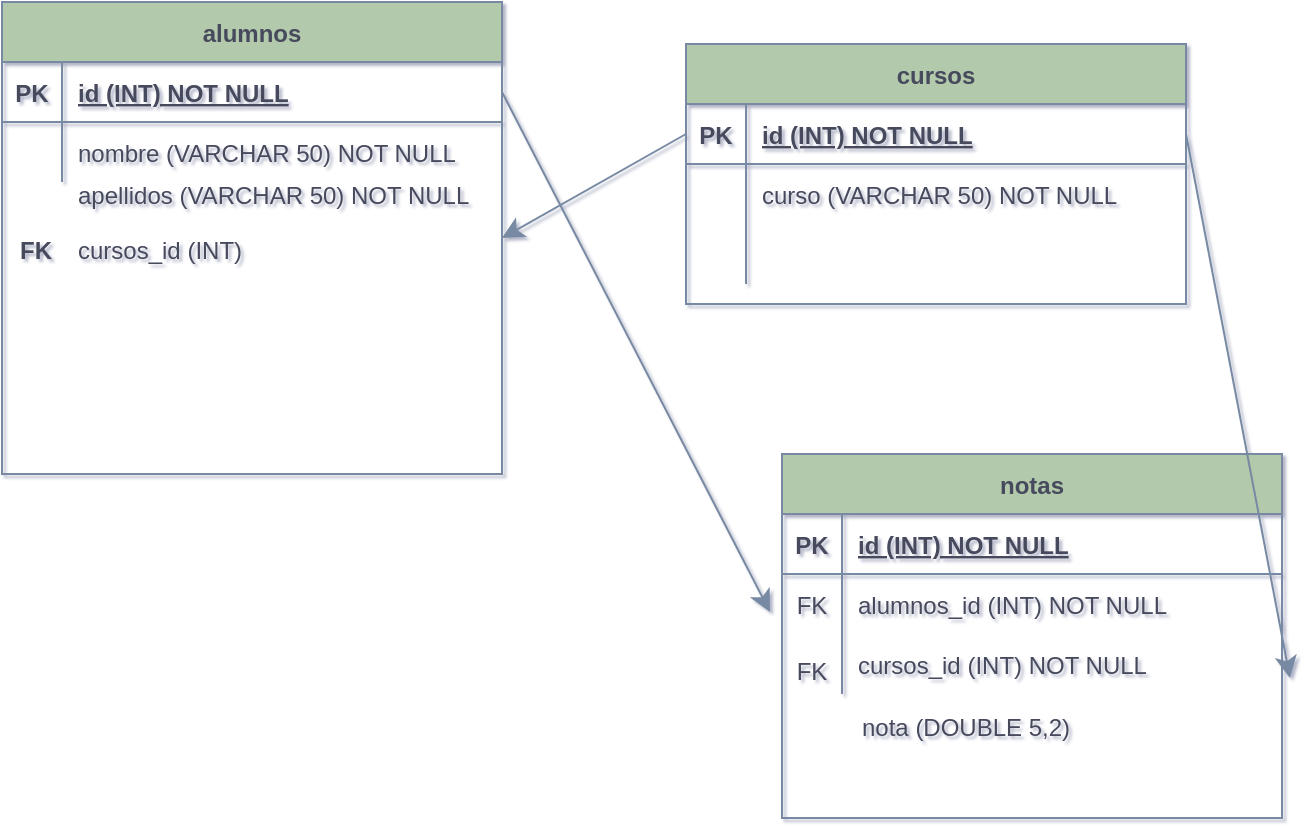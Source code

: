 <mxfile version="24.4.13" type="device" pages="2">
  <diagram id="R2lEEEUBdFMjLlhIrx00" name="Page-1">
    <mxGraphModel dx="990" dy="484" grid="0" gridSize="10" guides="1" tooltips="1" connect="1" arrows="1" fold="1" page="1" pageScale="1" pageWidth="850" pageHeight="1100" math="0" shadow="1" extFonts="Permanent Marker^https://fonts.googleapis.com/css?family=Permanent+Marker">
      <root>
        <mxCell id="0" />
        <mxCell id="1" parent="0" />
        <mxCell id="C-vyLk0tnHw3VtMMgP7b-2" value="cursos" style="shape=table;startSize=30;container=1;collapsible=1;childLayout=tableLayout;fixedRows=1;rowLines=0;fontStyle=1;align=center;resizeLast=1;labelBackgroundColor=none;fillColor=#B2C9AB;strokeColor=#788AA3;fontColor=#46495D;" parent="1" vertex="1">
          <mxGeometry x="371" y="58" width="250" height="130" as="geometry" />
        </mxCell>
        <mxCell id="C-vyLk0tnHw3VtMMgP7b-3" value="" style="shape=partialRectangle;collapsible=0;dropTarget=0;pointerEvents=0;fillColor=none;points=[[0,0.5],[1,0.5]];portConstraint=eastwest;top=0;left=0;right=0;bottom=1;labelBackgroundColor=none;strokeColor=#788AA3;fontColor=#46495D;" parent="C-vyLk0tnHw3VtMMgP7b-2" vertex="1">
          <mxGeometry y="30" width="250" height="30" as="geometry" />
        </mxCell>
        <mxCell id="C-vyLk0tnHw3VtMMgP7b-4" value="PK" style="shape=partialRectangle;overflow=hidden;connectable=0;fillColor=none;top=0;left=0;bottom=0;right=0;fontStyle=1;labelBackgroundColor=none;strokeColor=#788AA3;fontColor=#46495D;" parent="C-vyLk0tnHw3VtMMgP7b-3" vertex="1">
          <mxGeometry width="30" height="30" as="geometry">
            <mxRectangle width="30" height="30" as="alternateBounds" />
          </mxGeometry>
        </mxCell>
        <mxCell id="C-vyLk0tnHw3VtMMgP7b-5" value="id (INT) NOT NULL " style="shape=partialRectangle;overflow=hidden;connectable=0;fillColor=none;top=0;left=0;bottom=0;right=0;align=left;spacingLeft=6;fontStyle=5;labelBackgroundColor=none;strokeColor=#788AA3;fontColor=#46495D;" parent="C-vyLk0tnHw3VtMMgP7b-3" vertex="1">
          <mxGeometry x="30" width="220" height="30" as="geometry">
            <mxRectangle width="220" height="30" as="alternateBounds" />
          </mxGeometry>
        </mxCell>
        <mxCell id="C-vyLk0tnHw3VtMMgP7b-6" value="" style="shape=partialRectangle;collapsible=0;dropTarget=0;pointerEvents=0;fillColor=none;points=[[0,0.5],[1,0.5]];portConstraint=eastwest;top=0;left=0;right=0;bottom=0;labelBackgroundColor=none;strokeColor=#788AA3;fontColor=#46495D;" parent="C-vyLk0tnHw3VtMMgP7b-2" vertex="1">
          <mxGeometry y="60" width="250" height="30" as="geometry" />
        </mxCell>
        <mxCell id="C-vyLk0tnHw3VtMMgP7b-7" value="" style="shape=partialRectangle;overflow=hidden;connectable=0;fillColor=none;top=0;left=0;bottom=0;right=0;labelBackgroundColor=none;strokeColor=#788AA3;fontColor=#46495D;" parent="C-vyLk0tnHw3VtMMgP7b-6" vertex="1">
          <mxGeometry width="30" height="30" as="geometry">
            <mxRectangle width="30" height="30" as="alternateBounds" />
          </mxGeometry>
        </mxCell>
        <mxCell id="C-vyLk0tnHw3VtMMgP7b-8" value="curso (VARCHAR 50) NOT NULL" style="shape=partialRectangle;overflow=hidden;connectable=0;fillColor=none;top=0;left=0;bottom=0;right=0;align=left;spacingLeft=6;labelBackgroundColor=none;strokeColor=#788AA3;fontColor=#46495D;" parent="C-vyLk0tnHw3VtMMgP7b-6" vertex="1">
          <mxGeometry x="30" width="220" height="30" as="geometry">
            <mxRectangle width="220" height="30" as="alternateBounds" />
          </mxGeometry>
        </mxCell>
        <mxCell id="C-vyLk0tnHw3VtMMgP7b-9" value="" style="shape=partialRectangle;collapsible=0;dropTarget=0;pointerEvents=0;fillColor=none;points=[[0,0.5],[1,0.5]];portConstraint=eastwest;top=0;left=0;right=0;bottom=0;labelBackgroundColor=none;strokeColor=#788AA3;fontColor=#46495D;" parent="C-vyLk0tnHw3VtMMgP7b-2" vertex="1">
          <mxGeometry y="90" width="250" height="30" as="geometry" />
        </mxCell>
        <mxCell id="C-vyLk0tnHw3VtMMgP7b-10" value="" style="shape=partialRectangle;overflow=hidden;connectable=0;fillColor=none;top=0;left=0;bottom=0;right=0;labelBackgroundColor=none;strokeColor=#788AA3;fontColor=#46495D;" parent="C-vyLk0tnHw3VtMMgP7b-9" vertex="1">
          <mxGeometry width="30" height="30" as="geometry">
            <mxRectangle width="30" height="30" as="alternateBounds" />
          </mxGeometry>
        </mxCell>
        <mxCell id="C-vyLk0tnHw3VtMMgP7b-11" value="" style="shape=partialRectangle;overflow=hidden;connectable=0;fillColor=none;top=0;left=0;bottom=0;right=0;align=left;spacingLeft=6;labelBackgroundColor=none;strokeColor=#788AA3;fontColor=#46495D;" parent="C-vyLk0tnHw3VtMMgP7b-9" vertex="1">
          <mxGeometry x="30" width="220" height="30" as="geometry">
            <mxRectangle width="220" height="30" as="alternateBounds" />
          </mxGeometry>
        </mxCell>
        <mxCell id="C-vyLk0tnHw3VtMMgP7b-13" value="notas" style="shape=table;startSize=30;container=1;collapsible=1;childLayout=tableLayout;fixedRows=1;rowLines=0;fontStyle=1;align=center;resizeLast=1;labelBackgroundColor=none;fillColor=#B2C9AB;strokeColor=#788AA3;fontColor=#46495D;" parent="1" vertex="1">
          <mxGeometry x="419" y="263" width="250" height="182" as="geometry" />
        </mxCell>
        <mxCell id="C-vyLk0tnHw3VtMMgP7b-14" value="" style="shape=partialRectangle;collapsible=0;dropTarget=0;pointerEvents=0;fillColor=none;points=[[0,0.5],[1,0.5]];portConstraint=eastwest;top=0;left=0;right=0;bottom=1;labelBackgroundColor=none;strokeColor=#788AA3;fontColor=#46495D;" parent="C-vyLk0tnHw3VtMMgP7b-13" vertex="1">
          <mxGeometry y="30" width="250" height="30" as="geometry" />
        </mxCell>
        <mxCell id="C-vyLk0tnHw3VtMMgP7b-15" value="PK" style="shape=partialRectangle;overflow=hidden;connectable=0;fillColor=none;top=0;left=0;bottom=0;right=0;fontStyle=1;labelBackgroundColor=none;strokeColor=#788AA3;fontColor=#46495D;" parent="C-vyLk0tnHw3VtMMgP7b-14" vertex="1">
          <mxGeometry width="30" height="30" as="geometry">
            <mxRectangle width="30" height="30" as="alternateBounds" />
          </mxGeometry>
        </mxCell>
        <mxCell id="C-vyLk0tnHw3VtMMgP7b-16" value="id (INT) NOT NULL " style="shape=partialRectangle;overflow=hidden;connectable=0;fillColor=none;top=0;left=0;bottom=0;right=0;align=left;spacingLeft=6;fontStyle=5;labelBackgroundColor=none;strokeColor=#788AA3;fontColor=#46495D;" parent="C-vyLk0tnHw3VtMMgP7b-14" vertex="1">
          <mxGeometry x="30" width="220" height="30" as="geometry">
            <mxRectangle width="220" height="30" as="alternateBounds" />
          </mxGeometry>
        </mxCell>
        <mxCell id="C-vyLk0tnHw3VtMMgP7b-17" value="" style="shape=partialRectangle;collapsible=0;dropTarget=0;pointerEvents=0;fillColor=none;points=[[0,0.5],[1,0.5]];portConstraint=eastwest;top=0;left=0;right=0;bottom=0;labelBackgroundColor=none;strokeColor=#788AA3;fontColor=#46495D;" parent="C-vyLk0tnHw3VtMMgP7b-13" vertex="1">
          <mxGeometry y="60" width="250" height="30" as="geometry" />
        </mxCell>
        <mxCell id="C-vyLk0tnHw3VtMMgP7b-18" value="FK" style="shape=partialRectangle;overflow=hidden;connectable=0;fillColor=none;top=0;left=0;bottom=0;right=0;labelBackgroundColor=none;strokeColor=#788AA3;fontColor=#46495D;" parent="C-vyLk0tnHw3VtMMgP7b-17" vertex="1">
          <mxGeometry width="30" height="30" as="geometry">
            <mxRectangle width="30" height="30" as="alternateBounds" />
          </mxGeometry>
        </mxCell>
        <mxCell id="C-vyLk0tnHw3VtMMgP7b-19" value="alumnos_id (INT) NOT NULL" style="shape=partialRectangle;overflow=hidden;connectable=0;fillColor=none;top=0;left=0;bottom=0;right=0;align=left;spacingLeft=6;labelBackgroundColor=none;strokeColor=#788AA3;fontColor=#46495D;" parent="C-vyLk0tnHw3VtMMgP7b-17" vertex="1">
          <mxGeometry x="30" width="220" height="30" as="geometry">
            <mxRectangle width="220" height="30" as="alternateBounds" />
          </mxGeometry>
        </mxCell>
        <mxCell id="C-vyLk0tnHw3VtMMgP7b-20" value="" style="shape=partialRectangle;collapsible=0;dropTarget=0;pointerEvents=0;fillColor=none;points=[[0,0.5],[1,0.5]];portConstraint=eastwest;top=0;left=0;right=0;bottom=0;labelBackgroundColor=none;strokeColor=#788AA3;fontColor=#46495D;" parent="C-vyLk0tnHw3VtMMgP7b-13" vertex="1">
          <mxGeometry y="90" width="250" height="30" as="geometry" />
        </mxCell>
        <mxCell id="C-vyLk0tnHw3VtMMgP7b-21" value="" style="shape=partialRectangle;overflow=hidden;connectable=0;fillColor=none;top=0;left=0;bottom=0;right=0;labelBackgroundColor=none;strokeColor=#788AA3;fontColor=#46495D;" parent="C-vyLk0tnHw3VtMMgP7b-20" vertex="1">
          <mxGeometry width="30" height="30" as="geometry">
            <mxRectangle width="30" height="30" as="alternateBounds" />
          </mxGeometry>
        </mxCell>
        <mxCell id="C-vyLk0tnHw3VtMMgP7b-22" value="cursos_id (INT) NOT NULL" style="shape=partialRectangle;overflow=hidden;connectable=0;fillColor=none;top=0;left=0;bottom=0;right=0;align=left;spacingLeft=6;labelBackgroundColor=none;strokeColor=#788AA3;fontColor=#46495D;" parent="C-vyLk0tnHw3VtMMgP7b-20" vertex="1">
          <mxGeometry x="30" width="220" height="30" as="geometry">
            <mxRectangle width="220" height="30" as="alternateBounds" />
          </mxGeometry>
        </mxCell>
        <mxCell id="vuS2HzvI9pzghINhtKra-7" style="edgeStyle=none;curved=1;rounded=0;orthogonalLoop=1;jettySize=auto;html=1;exitX=0;exitY=0.5;exitDx=0;exitDy=0;entryX=1;entryY=0.5;entryDx=0;entryDy=0;fontSize=12;startSize=8;endSize=8;labelBackgroundColor=none;strokeColor=#788AA3;fontColor=default;" edge="1" parent="1" source="C-vyLk0tnHw3VtMMgP7b-3" target="C-vyLk0tnHw3VtMMgP7b-23">
          <mxGeometry relative="1" as="geometry" />
        </mxCell>
        <mxCell id="vuS2HzvI9pzghINhtKra-10" value="" style="group;labelBackgroundColor=none;fontColor=#46495D;" vertex="1" connectable="0" parent="1">
          <mxGeometry x="29" y="37" width="250" height="236" as="geometry" />
        </mxCell>
        <mxCell id="C-vyLk0tnHw3VtMMgP7b-23" value="alumnos" style="shape=table;startSize=30;container=1;collapsible=1;childLayout=tableLayout;fixedRows=1;rowLines=0;fontStyle=1;align=center;resizeLast=1;labelBackgroundColor=none;fillColor=#B2C9AB;strokeColor=#788AA3;fontColor=#46495D;" parent="vuS2HzvI9pzghINhtKra-10" vertex="1">
          <mxGeometry width="250" height="236" as="geometry">
            <mxRectangle x="70" y="60" width="80" height="30" as="alternateBounds" />
          </mxGeometry>
        </mxCell>
        <mxCell id="C-vyLk0tnHw3VtMMgP7b-24" value="" style="shape=partialRectangle;collapsible=0;dropTarget=0;pointerEvents=0;fillColor=none;points=[[0,0.5],[1,0.5]];portConstraint=eastwest;top=0;left=0;right=0;bottom=1;labelBackgroundColor=none;strokeColor=#788AA3;fontColor=#46495D;" parent="C-vyLk0tnHw3VtMMgP7b-23" vertex="1">
          <mxGeometry y="30" width="250" height="30" as="geometry" />
        </mxCell>
        <mxCell id="C-vyLk0tnHw3VtMMgP7b-25" value="PK" style="shape=partialRectangle;overflow=hidden;connectable=0;fillColor=none;top=0;left=0;bottom=0;right=0;fontStyle=1;labelBackgroundColor=none;strokeColor=#788AA3;fontColor=#46495D;" parent="C-vyLk0tnHw3VtMMgP7b-24" vertex="1">
          <mxGeometry width="30" height="30" as="geometry">
            <mxRectangle width="30" height="30" as="alternateBounds" />
          </mxGeometry>
        </mxCell>
        <mxCell id="C-vyLk0tnHw3VtMMgP7b-26" value="id (INT) NOT NULL " style="shape=partialRectangle;overflow=hidden;connectable=0;fillColor=none;top=0;left=0;bottom=0;right=0;align=left;spacingLeft=6;fontStyle=5;labelBackgroundColor=none;strokeColor=#788AA3;fontColor=#46495D;" parent="C-vyLk0tnHw3VtMMgP7b-24" vertex="1">
          <mxGeometry x="30" width="220" height="30" as="geometry">
            <mxRectangle width="220" height="30" as="alternateBounds" />
          </mxGeometry>
        </mxCell>
        <mxCell id="C-vyLk0tnHw3VtMMgP7b-27" value="" style="shape=partialRectangle;collapsible=0;dropTarget=0;pointerEvents=0;fillColor=none;points=[[0,0.5],[1,0.5]];portConstraint=eastwest;top=0;left=0;right=0;bottom=0;labelBackgroundColor=none;strokeColor=#788AA3;fontColor=#46495D;" parent="C-vyLk0tnHw3VtMMgP7b-23" vertex="1">
          <mxGeometry y="60" width="250" height="30" as="geometry" />
        </mxCell>
        <mxCell id="C-vyLk0tnHw3VtMMgP7b-28" value="" style="shape=partialRectangle;overflow=hidden;connectable=0;fillColor=none;top=0;left=0;bottom=0;right=0;labelBackgroundColor=none;strokeColor=#788AA3;fontColor=#46495D;" parent="C-vyLk0tnHw3VtMMgP7b-27" vertex="1">
          <mxGeometry width="30" height="30" as="geometry">
            <mxRectangle width="30" height="30" as="alternateBounds" />
          </mxGeometry>
        </mxCell>
        <mxCell id="C-vyLk0tnHw3VtMMgP7b-29" value="nombre (VARCHAR 50) NOT NULL" style="shape=partialRectangle;overflow=hidden;connectable=0;fillColor=none;top=0;left=0;bottom=0;right=0;align=left;spacingLeft=6;labelBackgroundColor=none;strokeColor=#788AA3;fontColor=#46495D;" parent="C-vyLk0tnHw3VtMMgP7b-27" vertex="1">
          <mxGeometry x="30" width="220" height="30" as="geometry">
            <mxRectangle width="220" height="30" as="alternateBounds" />
          </mxGeometry>
        </mxCell>
        <mxCell id="vuS2HzvI9pzghINhtKra-1" value="apellidos (VARCHAR 50) NOT NULL" style="shape=partialRectangle;overflow=hidden;connectable=0;fillColor=none;top=0;left=0;bottom=0;right=0;align=left;spacingLeft=6;labelBackgroundColor=none;strokeColor=#788AA3;fontColor=#46495D;" vertex="1" parent="vuS2HzvI9pzghINhtKra-10">
          <mxGeometry x="30" y="82.326" width="220" height="27.442" as="geometry">
            <mxRectangle width="220" height="30" as="alternateBounds" />
          </mxGeometry>
        </mxCell>
        <mxCell id="vuS2HzvI9pzghINhtKra-2" value="cursos_id (INT)" style="shape=partialRectangle;overflow=hidden;connectable=0;fillColor=none;top=0;left=0;bottom=0;right=0;align=left;spacingLeft=6;labelBackgroundColor=none;strokeColor=#788AA3;fontColor=#46495D;" vertex="1" parent="vuS2HzvI9pzghINhtKra-10">
          <mxGeometry x="30" y="109.767" width="218" height="27.442" as="geometry">
            <mxRectangle width="220" height="30" as="alternateBounds" />
          </mxGeometry>
        </mxCell>
        <mxCell id="vuS2HzvI9pzghINhtKra-3" value="FK" style="shape=partialRectangle;overflow=hidden;connectable=0;fillColor=none;top=0;left=0;bottom=0;right=0;fontStyle=1;labelBackgroundColor=none;strokeColor=#788AA3;fontColor=#46495D;" vertex="1" parent="vuS2HzvI9pzghINhtKra-10">
          <mxGeometry x="2" y="109.767" width="30" height="27.442" as="geometry">
            <mxRectangle width="30" height="30" as="alternateBounds" />
          </mxGeometry>
        </mxCell>
        <mxCell id="vuS2HzvI9pzghINhtKra-11" value="FK" style="shape=partialRectangle;overflow=hidden;connectable=0;fillColor=none;top=0;left=0;bottom=0;right=0;labelBackgroundColor=none;strokeColor=#788AA3;fontColor=#46495D;" vertex="1" parent="1">
          <mxGeometry x="419" y="356" width="30" height="30" as="geometry">
            <mxRectangle width="30" height="30" as="alternateBounds" />
          </mxGeometry>
        </mxCell>
        <mxCell id="vuS2HzvI9pzghINhtKra-12" value="" style="shape=partialRectangle;collapsible=0;dropTarget=0;pointerEvents=0;fillColor=none;points=[[0,0.5],[1,0.5]];portConstraint=eastwest;top=0;left=0;right=0;bottom=0;labelBackgroundColor=none;strokeColor=#788AA3;fontColor=#46495D;" vertex="1" parent="1">
          <mxGeometry x="421" y="384" width="250" height="30" as="geometry" />
        </mxCell>
        <mxCell id="vuS2HzvI9pzghINhtKra-13" value="" style="shape=partialRectangle;overflow=hidden;connectable=0;fillColor=none;top=0;left=0;bottom=0;right=0;labelBackgroundColor=none;strokeColor=#788AA3;fontColor=#46495D;" vertex="1" parent="vuS2HzvI9pzghINhtKra-12">
          <mxGeometry width="30" height="30" as="geometry">
            <mxRectangle width="30" height="30" as="alternateBounds" />
          </mxGeometry>
        </mxCell>
        <mxCell id="vuS2HzvI9pzghINhtKra-14" value="nota (DOUBLE 5,2)" style="shape=partialRectangle;overflow=hidden;connectable=0;fillColor=none;top=0;left=0;bottom=0;right=0;align=left;spacingLeft=6;labelBackgroundColor=none;strokeColor=#788AA3;fontColor=#46495D;" vertex="1" parent="vuS2HzvI9pzghINhtKra-12">
          <mxGeometry x="30" width="220" height="30" as="geometry">
            <mxRectangle width="220" height="30" as="alternateBounds" />
          </mxGeometry>
        </mxCell>
        <mxCell id="vuS2HzvI9pzghINhtKra-15" style="edgeStyle=none;curved=1;rounded=0;orthogonalLoop=1;jettySize=auto;html=1;exitX=1;exitY=0.5;exitDx=0;exitDy=0;entryX=1.016;entryY=0.733;entryDx=0;entryDy=0;entryPerimeter=0;fontSize=12;startSize=8;endSize=8;labelBackgroundColor=none;strokeColor=#788AA3;fontColor=default;" edge="1" parent="1" source="C-vyLk0tnHw3VtMMgP7b-3" target="C-vyLk0tnHw3VtMMgP7b-20">
          <mxGeometry relative="1" as="geometry" />
        </mxCell>
        <mxCell id="vuS2HzvI9pzghINhtKra-16" style="edgeStyle=none;curved=1;rounded=0;orthogonalLoop=1;jettySize=auto;html=1;exitX=1;exitY=0.5;exitDx=0;exitDy=0;entryX=-0.024;entryY=0.633;entryDx=0;entryDy=0;entryPerimeter=0;fontSize=12;startSize=8;endSize=8;labelBackgroundColor=none;strokeColor=#788AA3;fontColor=default;" edge="1" parent="1" source="C-vyLk0tnHw3VtMMgP7b-24" target="C-vyLk0tnHw3VtMMgP7b-17">
          <mxGeometry relative="1" as="geometry" />
        </mxCell>
      </root>
    </mxGraphModel>
  </diagram>
  <diagram id="Ib0ebQVEcTWkzUm3vM1v" name="Página-2">
    <mxGraphModel dx="2702" dy="2387" grid="1" gridSize="10" guides="1" tooltips="1" connect="1" arrows="1" fold="1" page="0" pageScale="1" pageWidth="827" pageHeight="1169" math="0" shadow="0">
      <root>
        <mxCell id="0" />
        <mxCell id="1" parent="0" />
        <mxCell id="83nyltR5_YI8LMSitUvy-1" value="FORMULARIO REGISTRO ALUMNOS" style="text;strokeColor=none;fillColor=none;html=1;align=center;verticalAlign=middle;whiteSpace=wrap;rounded=0;fontSize=16;" vertex="1" parent="1">
          <mxGeometry x="-920" y="-1600" width="310" height="30" as="geometry" />
        </mxCell>
        <mxCell id="83nyltR5_YI8LMSitUvy-2" value="" style="rounded=0;whiteSpace=wrap;html=1;" vertex="1" parent="1">
          <mxGeometry x="-900" y="-1560" width="240" height="220" as="geometry" />
        </mxCell>
        <mxCell id="83nyltR5_YI8LMSitUvy-3" value="NOMBRE - TEXT" style="rounded=0;whiteSpace=wrap;html=1;" vertex="1" parent="1">
          <mxGeometry x="-880" y="-1510" width="140" height="30" as="geometry" />
        </mxCell>
        <mxCell id="nsLu2nQAvlt8Zq1SWlXn-1" value="APELLIDOS - TEXT" style="rounded=0;whiteSpace=wrap;html=1;" vertex="1" parent="1">
          <mxGeometry x="-880" y="-1460" width="140" height="30" as="geometry" />
        </mxCell>
        <mxCell id="nsLu2nQAvlt8Zq1SWlXn-2" value="CURSO - SELECT" style="rounded=0;whiteSpace=wrap;html=1;" vertex="1" parent="1">
          <mxGeometry x="-880" y="-1410" width="140" height="30" as="geometry" />
        </mxCell>
        <mxCell id="nsLu2nQAvlt8Zq1SWlXn-3" value="Alta alumn@s" style="text;strokeColor=none;fillColor=none;html=1;align=center;verticalAlign=middle;whiteSpace=wrap;rounded=0;fontSize=16;" vertex="1" parent="1">
          <mxGeometry x="-880" y="-1550" width="130" height="30" as="geometry" />
        </mxCell>
        <mxCell id="nsLu2nQAvlt8Zq1SWlXn-4" value="AÑADIR - BUTTON" style="rounded=0;whiteSpace=wrap;html=1;" vertex="1" parent="1">
          <mxGeometry x="-730" y="-1390" width="60" height="40" as="geometry" />
        </mxCell>
        <mxCell id="nsLu2nQAvlt8Zq1SWlXn-5" value="" style="rounded=0;whiteSpace=wrap;html=1;" vertex="1" parent="1">
          <mxGeometry x="-540" y="-1560" width="240" height="150" as="geometry" />
        </mxCell>
        <mxCell id="nsLu2nQAvlt8Zq1SWlXn-6" value="CURSO - TEXT" style="rounded=0;whiteSpace=wrap;html=1;" vertex="1" parent="1">
          <mxGeometry x="-520" y="-1510" width="140" height="30" as="geometry" />
        </mxCell>
        <mxCell id="nsLu2nQAvlt8Zq1SWlXn-9" value="Alta Cursos" style="text;strokeColor=none;fillColor=none;html=1;align=center;verticalAlign=middle;whiteSpace=wrap;rounded=0;fontSize=16;" vertex="1" parent="1">
          <mxGeometry x="-520" y="-1550" width="130" height="30" as="geometry" />
        </mxCell>
        <mxCell id="nsLu2nQAvlt8Zq1SWlXn-10" value="AÑADIR - BUTTON" style="rounded=0;whiteSpace=wrap;html=1;" vertex="1" parent="1">
          <mxGeometry x="-370" y="-1470" width="60" height="40" as="geometry" />
        </mxCell>
        <mxCell id="nsLu2nQAvlt8Zq1SWlXn-11" value="FORMULARIO REGISTRO CURSOS" style="text;strokeColor=none;fillColor=none;html=1;align=center;verticalAlign=middle;whiteSpace=wrap;rounded=0;fontSize=16;" vertex="1" parent="1">
          <mxGeometry x="-560" y="-1600" width="310" height="30" as="geometry" />
        </mxCell>
        <mxCell id="nsLu2nQAvlt8Zq1SWlXn-12" value="FORMULARIO REGISTRO NOTAS" style="text;strokeColor=none;fillColor=none;html=1;align=center;verticalAlign=middle;whiteSpace=wrap;rounded=0;fontSize=16;" vertex="1" parent="1">
          <mxGeometry x="-230" y="-1600" width="310" height="30" as="geometry" />
        </mxCell>
        <mxCell id="nsLu2nQAvlt8Zq1SWlXn-13" value="" style="rounded=0;whiteSpace=wrap;html=1;" vertex="1" parent="1">
          <mxGeometry x="-210" y="-1560" width="240" height="220" as="geometry" />
        </mxCell>
        <mxCell id="nsLu2nQAvlt8Zq1SWlXn-14" value="ALUMNO - SELECT" style="rounded=0;whiteSpace=wrap;html=1;" vertex="1" parent="1">
          <mxGeometry x="-190" y="-1510" width="140" height="30" as="geometry" />
        </mxCell>
        <mxCell id="nsLu2nQAvlt8Zq1SWlXn-15" value="CURSO - SELECT" style="rounded=0;whiteSpace=wrap;html=1;" vertex="1" parent="1">
          <mxGeometry x="-190" y="-1460" width="140" height="30" as="geometry" />
        </mxCell>
        <mxCell id="nsLu2nQAvlt8Zq1SWlXn-16" value="NOTA - TEXT" style="rounded=0;whiteSpace=wrap;html=1;" vertex="1" parent="1">
          <mxGeometry x="-190" y="-1410" width="140" height="30" as="geometry" />
        </mxCell>
        <mxCell id="nsLu2nQAvlt8Zq1SWlXn-17" value="Asignar notas alumn@s" style="text;strokeColor=none;fillColor=none;html=1;align=center;verticalAlign=middle;whiteSpace=wrap;rounded=0;fontSize=16;" vertex="1" parent="1">
          <mxGeometry x="-190" y="-1550" width="180" height="30" as="geometry" />
        </mxCell>
        <mxCell id="nsLu2nQAvlt8Zq1SWlXn-18" value="AÑADIR - BUTTON" style="rounded=0;whiteSpace=wrap;html=1;" vertex="1" parent="1">
          <mxGeometry x="-40" y="-1390" width="60" height="40" as="geometry" />
        </mxCell>
        <mxCell id="nsLu2nQAvlt8Zq1SWlXn-19" value="INFORME&amp;nbsp; ALUMNOS CURSOS NOTAS" style="text;strokeColor=none;fillColor=none;html=1;align=center;verticalAlign=middle;whiteSpace=wrap;rounded=0;fontSize=16;" vertex="1" parent="1">
          <mxGeometry x="-910" y="-1300" width="330" height="30" as="geometry" />
        </mxCell>
        <mxCell id="nsLu2nQAvlt8Zq1SWlXn-20" value="" style="rounded=0;whiteSpace=wrap;html=1;" vertex="1" parent="1">
          <mxGeometry x="-900" y="-1250" width="410" height="220" as="geometry" />
        </mxCell>
        <mxCell id="nsLu2nQAvlt8Zq1SWlXn-21" value="NOMBRE" style="rounded=0;whiteSpace=wrap;html=1;" vertex="1" parent="1">
          <mxGeometry x="-870" y="-1210" width="60" height="170" as="geometry" />
        </mxCell>
        <mxCell id="nsLu2nQAvlt8Zq1SWlXn-22" value="APELLIDOS" style="rounded=0;whiteSpace=wrap;html=1;" vertex="1" parent="1">
          <mxGeometry x="-810" y="-1210" width="80" height="170" as="geometry" />
        </mxCell>
        <mxCell id="nsLu2nQAvlt8Zq1SWlXn-23" value="CURSO" style="rounded=0;whiteSpace=wrap;html=1;" vertex="1" parent="1">
          <mxGeometry x="-730" y="-1210" width="80" height="170" as="geometry" />
        </mxCell>
        <mxCell id="nsLu2nQAvlt8Zq1SWlXn-24" value="NOTA" style="rounded=0;whiteSpace=wrap;html=1;" vertex="1" parent="1">
          <mxGeometry x="-650" y="-1210" width="80" height="170" as="geometry" />
        </mxCell>
        <mxCell id="nsLu2nQAvlt8Zq1SWlXn-25" value="INFORME DE NOTAS" style="text;strokeColor=none;fillColor=none;html=1;align=center;verticalAlign=middle;whiteSpace=wrap;rounded=0;fontSize=16;" vertex="1" parent="1">
          <mxGeometry x="-870" y="-1240" width="180" height="30" as="geometry" />
        </mxCell>
        <mxCell id="nsLu2nQAvlt8Zq1SWlXn-26" value="INFORME&amp;nbsp; ALUMNOS MEDIA NOTAS" style="text;strokeColor=none;fillColor=none;html=1;align=center;verticalAlign=middle;whiteSpace=wrap;rounded=0;fontSize=16;" vertex="1" parent="1">
          <mxGeometry x="-460" y="-1300" width="330" height="30" as="geometry" />
        </mxCell>
        <mxCell id="nsLu2nQAvlt8Zq1SWlXn-27" value="" style="rounded=0;whiteSpace=wrap;html=1;" vertex="1" parent="1">
          <mxGeometry x="-450" y="-1250" width="410" height="220" as="geometry" />
        </mxCell>
        <mxCell id="nsLu2nQAvlt8Zq1SWlXn-28" value="NOMBRE" style="rounded=0;whiteSpace=wrap;html=1;" vertex="1" parent="1">
          <mxGeometry x="-420" y="-1210" width="60" height="170" as="geometry" />
        </mxCell>
        <mxCell id="nsLu2nQAvlt8Zq1SWlXn-29" value="APELLIDOS" style="rounded=0;whiteSpace=wrap;html=1;" vertex="1" parent="1">
          <mxGeometry x="-360" y="-1210" width="80" height="170" as="geometry" />
        </mxCell>
        <mxCell id="nsLu2nQAvlt8Zq1SWlXn-30" value="CURSO" style="rounded=0;whiteSpace=wrap;html=1;" vertex="1" parent="1">
          <mxGeometry x="-280" y="-1210" width="80" height="170" as="geometry" />
        </mxCell>
        <mxCell id="nsLu2nQAvlt8Zq1SWlXn-31" value="NOTA MEDIA" style="rounded=0;whiteSpace=wrap;html=1;" vertex="1" parent="1">
          <mxGeometry x="-200" y="-1210" width="80" height="170" as="geometry" />
        </mxCell>
        <mxCell id="nsLu2nQAvlt8Zq1SWlXn-32" value="INFORME DE CALIFICACIONES" style="text;strokeColor=none;fillColor=none;html=1;align=center;verticalAlign=middle;whiteSpace=wrap;rounded=0;fontSize=16;" vertex="1" parent="1">
          <mxGeometry x="-420" y="-1240" width="260" height="30" as="geometry" />
        </mxCell>
      </root>
    </mxGraphModel>
  </diagram>
</mxfile>

